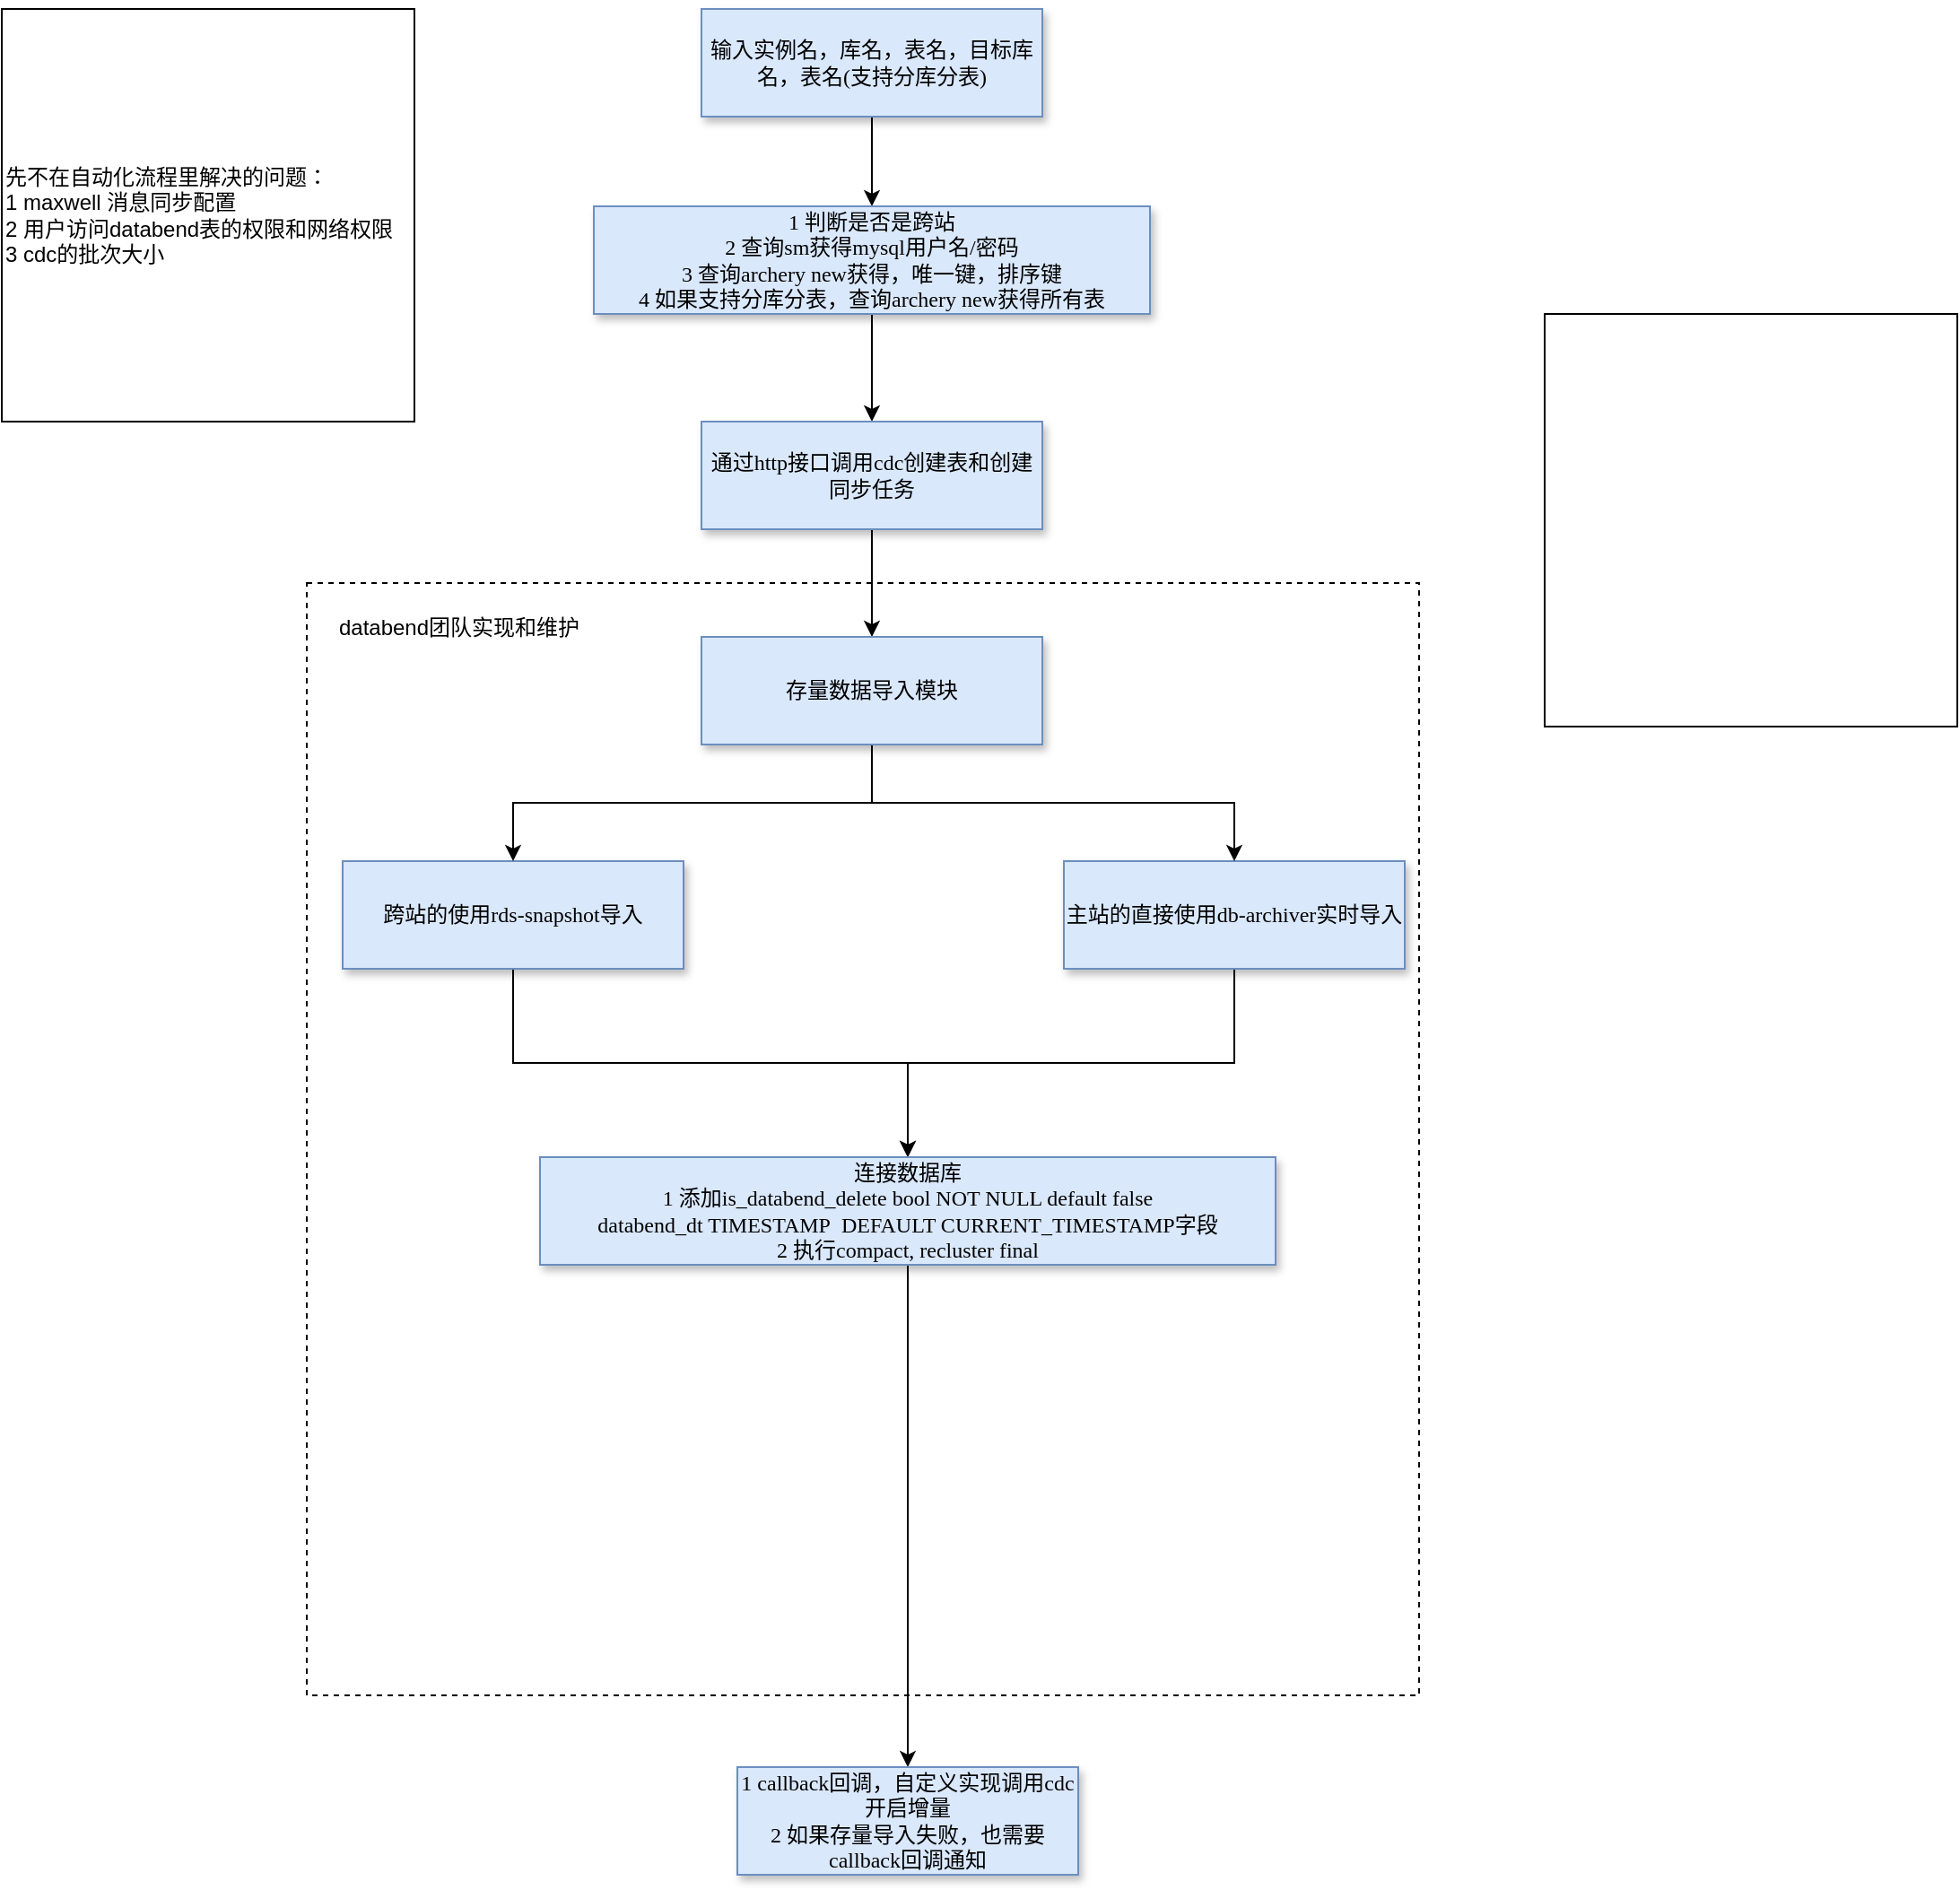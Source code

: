 <mxfile version="28.0.6">
  <diagram name="第 1 页" id="ok5eM8aEzvTDwAsDHWP3">
    <mxGraphModel dx="1234" dy="763" grid="1" gridSize="10" guides="1" tooltips="1" connect="1" arrows="1" fold="1" page="1" pageScale="1" pageWidth="1654" pageHeight="1169" math="0" shadow="0">
      <root>
        <mxCell id="0" />
        <mxCell id="1" parent="0" />
        <mxCell id="xMNQ2bIqRYN8AZYjcFee-23" value="" style="whiteSpace=wrap;html=1;aspect=fixed;dashed=1;" vertex="1" parent="1">
          <mxGeometry x="310" y="400" width="620" height="620" as="geometry" />
        </mxCell>
        <mxCell id="xMNQ2bIqRYN8AZYjcFee-4" style="edgeStyle=orthogonalEdgeStyle;rounded=0;orthogonalLoop=1;jettySize=auto;html=1;exitX=0.5;exitY=1;exitDx=0;exitDy=0;entryX=0.5;entryY=0;entryDx=0;entryDy=0;" edge="1" parent="1" source="xMNQ2bIqRYN8AZYjcFee-2" target="xMNQ2bIqRYN8AZYjcFee-3">
          <mxGeometry relative="1" as="geometry" />
        </mxCell>
        <mxCell id="xMNQ2bIqRYN8AZYjcFee-2" value="输入实例名，库名，表名，目标库名，表名(支持分库分表)" style="rounded=0;whiteSpace=wrap;html=1;fillColor=#dae8fc;strokeColor=#6c8ebf;shadow=1;fontFamily=Tahoma;" vertex="1" parent="1">
          <mxGeometry x="530" y="80" width="190" height="60" as="geometry" />
        </mxCell>
        <mxCell id="xMNQ2bIqRYN8AZYjcFee-7" style="edgeStyle=orthogonalEdgeStyle;rounded=0;orthogonalLoop=1;jettySize=auto;html=1;exitX=0.5;exitY=1;exitDx=0;exitDy=0;" edge="1" parent="1" source="xMNQ2bIqRYN8AZYjcFee-3" target="xMNQ2bIqRYN8AZYjcFee-6">
          <mxGeometry relative="1" as="geometry" />
        </mxCell>
        <mxCell id="xMNQ2bIqRYN8AZYjcFee-3" value="1 判断是否是跨站&lt;br&gt;2 查询sm获得mysql用户名/密码&lt;div&gt;3 查询archery new获得&lt;span style=&quot;background-color: transparent; color: light-dark(rgb(0, 0, 0), rgb(255, 255, 255));&quot;&gt;，唯一键，排序键&lt;br&gt;4 如果支持分库分表，查询archery new获得所有表&lt;/span&gt;&lt;/div&gt;" style="rounded=0;whiteSpace=wrap;html=1;fillColor=#dae8fc;strokeColor=#6c8ebf;shadow=1;fontFamily=Tahoma;" vertex="1" parent="1">
          <mxGeometry x="470" y="190" width="310" height="60" as="geometry" />
        </mxCell>
        <mxCell id="xMNQ2bIqRYN8AZYjcFee-16" style="edgeStyle=orthogonalEdgeStyle;rounded=0;orthogonalLoop=1;jettySize=auto;html=1;exitX=0.5;exitY=1;exitDx=0;exitDy=0;entryX=0.5;entryY=0;entryDx=0;entryDy=0;" edge="1" parent="1" source="xMNQ2bIqRYN8AZYjcFee-5" target="xMNQ2bIqRYN8AZYjcFee-15">
          <mxGeometry relative="1" as="geometry" />
        </mxCell>
        <mxCell id="xMNQ2bIqRYN8AZYjcFee-5" value="跨站的使用rds-snapshot导入" style="rounded=0;whiteSpace=wrap;html=1;fillColor=#dae8fc;strokeColor=#6c8ebf;shadow=1;fontFamily=Tahoma;" vertex="1" parent="1">
          <mxGeometry x="330" y="555" width="190" height="60" as="geometry" />
        </mxCell>
        <mxCell id="xMNQ2bIqRYN8AZYjcFee-11" style="edgeStyle=orthogonalEdgeStyle;rounded=0;orthogonalLoop=1;jettySize=auto;html=1;exitX=0.5;exitY=1;exitDx=0;exitDy=0;" edge="1" parent="1" source="xMNQ2bIqRYN8AZYjcFee-6">
          <mxGeometry relative="1" as="geometry">
            <mxPoint x="625" y="430" as="targetPoint" />
          </mxGeometry>
        </mxCell>
        <mxCell id="xMNQ2bIqRYN8AZYjcFee-6" value="通过http接口调用cdc创建表和创建同步任务" style="rounded=0;whiteSpace=wrap;html=1;fillColor=#dae8fc;strokeColor=#6c8ebf;shadow=1;fontFamily=Tahoma;" vertex="1" parent="1">
          <mxGeometry x="530" y="310" width="190" height="60" as="geometry" />
        </mxCell>
        <mxCell id="xMNQ2bIqRYN8AZYjcFee-18" style="edgeStyle=orthogonalEdgeStyle;rounded=0;orthogonalLoop=1;jettySize=auto;html=1;exitX=0.5;exitY=1;exitDx=0;exitDy=0;entryX=0.5;entryY=0;entryDx=0;entryDy=0;" edge="1" parent="1" source="xMNQ2bIqRYN8AZYjcFee-8" target="xMNQ2bIqRYN8AZYjcFee-15">
          <mxGeometry relative="1" as="geometry" />
        </mxCell>
        <mxCell id="xMNQ2bIqRYN8AZYjcFee-8" value="主站的直接使用db-archiver实时导入" style="rounded=0;whiteSpace=wrap;html=1;fillColor=#dae8fc;strokeColor=#6c8ebf;shadow=1;fontFamily=Tahoma;" vertex="1" parent="1">
          <mxGeometry x="732" y="555" width="190" height="60" as="geometry" />
        </mxCell>
        <mxCell id="xMNQ2bIqRYN8AZYjcFee-13" style="edgeStyle=orthogonalEdgeStyle;rounded=0;orthogonalLoop=1;jettySize=auto;html=1;exitX=0.5;exitY=1;exitDx=0;exitDy=0;entryX=0.5;entryY=0;entryDx=0;entryDy=0;" edge="1" parent="1" source="xMNQ2bIqRYN8AZYjcFee-12" target="xMNQ2bIqRYN8AZYjcFee-5">
          <mxGeometry relative="1" as="geometry" />
        </mxCell>
        <mxCell id="xMNQ2bIqRYN8AZYjcFee-14" style="edgeStyle=orthogonalEdgeStyle;rounded=0;orthogonalLoop=1;jettySize=auto;html=1;exitX=0.5;exitY=1;exitDx=0;exitDy=0;" edge="1" parent="1" source="xMNQ2bIqRYN8AZYjcFee-12" target="xMNQ2bIqRYN8AZYjcFee-8">
          <mxGeometry relative="1" as="geometry" />
        </mxCell>
        <mxCell id="xMNQ2bIqRYN8AZYjcFee-12" value="存量数据导入模块" style="rounded=0;whiteSpace=wrap;html=1;fillColor=#dae8fc;strokeColor=#6c8ebf;shadow=1;fontFamily=Tahoma;" vertex="1" parent="1">
          <mxGeometry x="530" y="430" width="190" height="60" as="geometry" />
        </mxCell>
        <mxCell id="xMNQ2bIqRYN8AZYjcFee-20" style="edgeStyle=orthogonalEdgeStyle;rounded=0;orthogonalLoop=1;jettySize=auto;html=1;exitX=0.5;exitY=1;exitDx=0;exitDy=0;" edge="1" parent="1" source="xMNQ2bIqRYN8AZYjcFee-15" target="xMNQ2bIqRYN8AZYjcFee-19">
          <mxGeometry relative="1" as="geometry" />
        </mxCell>
        <mxCell id="xMNQ2bIqRYN8AZYjcFee-15" value="连接数据库&lt;br&gt;1 添加&lt;span style=&quot;background-color: transparent;&quot;&gt;is_databend_delete bool NOT NULL default false&lt;/span&gt;&lt;div&gt;databend_dt TIMESTAMP&amp;nbsp; DEFAULT CURRENT_TIMESTAMP字段&lt;br&gt;2 执行compact, recluster final&lt;/div&gt;" style="rounded=0;whiteSpace=wrap;html=1;fillColor=#dae8fc;strokeColor=#6c8ebf;shadow=1;fontFamily=Tahoma;" vertex="1" parent="1">
          <mxGeometry x="440" y="720" width="410" height="60" as="geometry" />
        </mxCell>
        <mxCell id="xMNQ2bIqRYN8AZYjcFee-19" value="1 callback回调，自定义实现调用cdc开启增量&lt;div&gt;2 如果存量导入失败，也需要&lt;span style=&quot;background-color: transparent; color: light-dark(rgb(0, 0, 0), rgb(255, 255, 255));&quot;&gt;callback回调通知&lt;/span&gt;&lt;/div&gt;" style="rounded=0;whiteSpace=wrap;html=1;fillColor=#dae8fc;strokeColor=#6c8ebf;shadow=1;fontFamily=Tahoma;" vertex="1" parent="1">
          <mxGeometry x="550" y="1060" width="190" height="60" as="geometry" />
        </mxCell>
        <mxCell id="xMNQ2bIqRYN8AZYjcFee-22" value="先不在自动化流程里解决的问题：&lt;br&gt;1 maxwell 消息同步配置&lt;br&gt;2 用户访问databend表的权限和网络权限&lt;div&gt;3 cdc的批次大小&lt;/div&gt;" style="whiteSpace=wrap;html=1;aspect=fixed;align=left;" vertex="1" parent="1">
          <mxGeometry x="140" y="80" width="230" height="230" as="geometry" />
        </mxCell>
        <mxCell id="xMNQ2bIqRYN8AZYjcFee-24" value="" style="whiteSpace=wrap;html=1;aspect=fixed;align=left;" vertex="1" parent="1">
          <mxGeometry x="1000" y="250" width="230" height="230" as="geometry" />
        </mxCell>
        <mxCell id="xMNQ2bIqRYN8AZYjcFee-25" value="databend团队实现和维护" style="text;html=1;align=center;verticalAlign=middle;whiteSpace=wrap;rounded=0;" vertex="1" parent="1">
          <mxGeometry x="320" y="410" width="150" height="30" as="geometry" />
        </mxCell>
      </root>
    </mxGraphModel>
  </diagram>
</mxfile>

